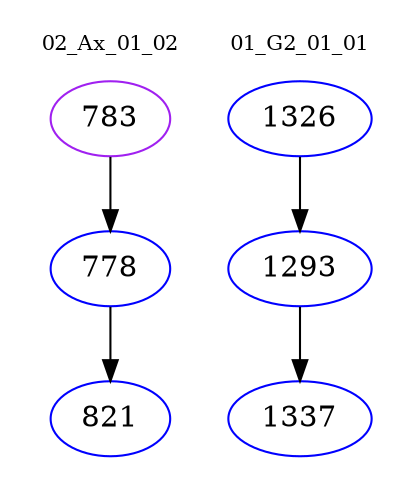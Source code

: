 digraph{
subgraph cluster_0 {
color = white
label = "02_Ax_01_02";
fontsize=10;
T0_783 [label="783", color="purple"]
T0_783 -> T0_778 [color="black"]
T0_778 [label="778", color="blue"]
T0_778 -> T0_821 [color="black"]
T0_821 [label="821", color="blue"]
}
subgraph cluster_1 {
color = white
label = "01_G2_01_01";
fontsize=10;
T1_1326 [label="1326", color="blue"]
T1_1326 -> T1_1293 [color="black"]
T1_1293 [label="1293", color="blue"]
T1_1293 -> T1_1337 [color="black"]
T1_1337 [label="1337", color="blue"]
}
}
